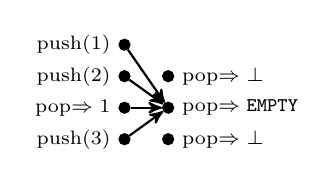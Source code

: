 %!TEX root = ../draft.tex
\begin{tikzpicture}[node distance=4mm]
  \scriptsize

  \tikzstyle{node}=[minimum size=0pt]
  \tikzstyle{nnode}=[minimum size=0pt,inner sep=0pt]
  \tikzstyle{lnode}=[circle,draw,minimum size=4pt,inner sep=0pt,fill]

  \node[lnode] (x1)  [label=left:push$(1)$] at (0,0) {}; %right=4cm of x0,
  \node[lnode] (x2)  [below of=x1,label=left:push$(2)$] {}; 
  \node[lnode] (x3)  [below of=x2,label=left:pop$\Rightarrow 1$] {}; 

  \node[lnode] (x4)  [below of=x3,label=left:push$(3)$] {};

  \node[lnode] (x6)  [right=4mm of x3,label=right:pop$\Rightarrow {\tt EMPTY}$] {};

  \node[lnode] (x5)  [below of=x6,label=right:pop$\Rightarrow \bot$] {};

  \node[lnode] (x51)  [above of=x6,label=right:pop$\Rightarrow\bot$] {};

  \draw[->,>=stealth',thick] (x1) -- (x6);
  \draw[->,>=stealth',thick] (x2) -- (x6);
  \draw[->,>=stealth',thick] (x3) -- (x6);
  \draw[->,>=stealth',thick] (x4) -- (x6);

\end{tikzpicture}

